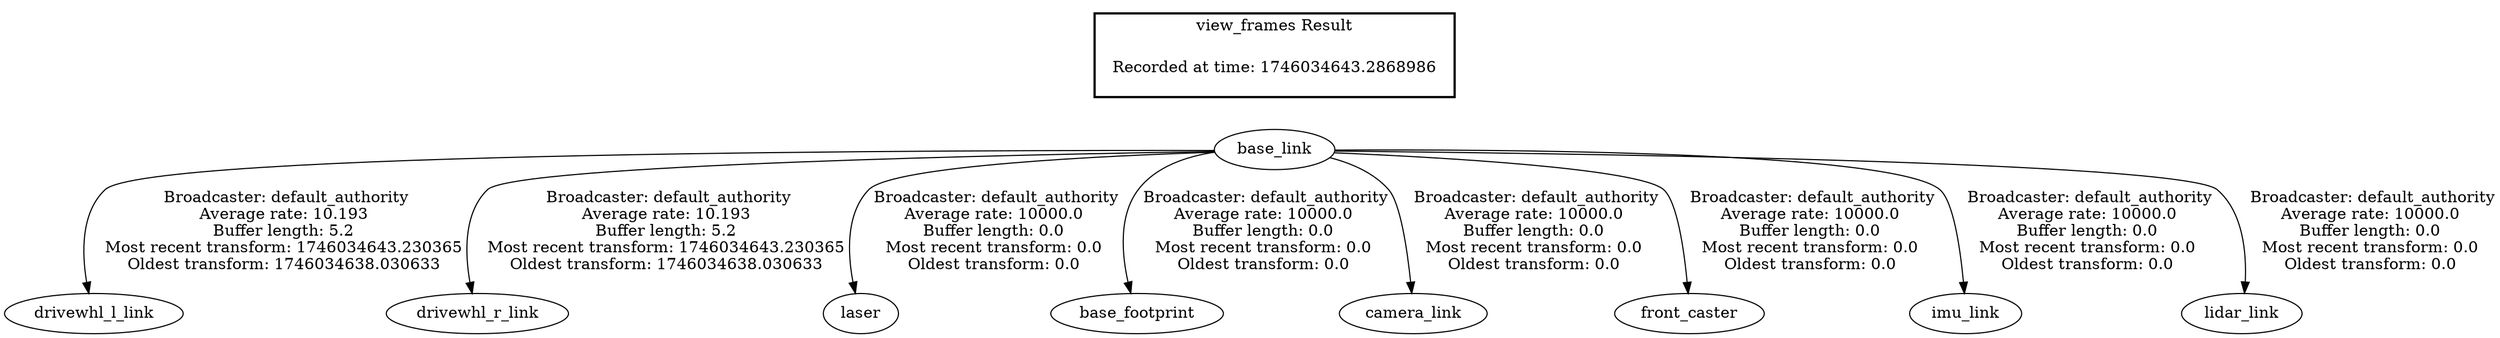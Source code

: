 digraph G {
"base_link" -> "drivewhl_l_link"[label=" Broadcaster: default_authority\nAverage rate: 10.193\nBuffer length: 5.2\nMost recent transform: 1746034643.230365\nOldest transform: 1746034638.030633\n"];
"base_link" -> "drivewhl_r_link"[label=" Broadcaster: default_authority\nAverage rate: 10.193\nBuffer length: 5.2\nMost recent transform: 1746034643.230365\nOldest transform: 1746034638.030633\n"];
"base_link" -> "laser"[label=" Broadcaster: default_authority\nAverage rate: 10000.0\nBuffer length: 0.0\nMost recent transform: 0.0\nOldest transform: 0.0\n"];
"base_link" -> "base_footprint"[label=" Broadcaster: default_authority\nAverage rate: 10000.0\nBuffer length: 0.0\nMost recent transform: 0.0\nOldest transform: 0.0\n"];
"base_link" -> "camera_link"[label=" Broadcaster: default_authority\nAverage rate: 10000.0\nBuffer length: 0.0\nMost recent transform: 0.0\nOldest transform: 0.0\n"];
"base_link" -> "front_caster"[label=" Broadcaster: default_authority\nAverage rate: 10000.0\nBuffer length: 0.0\nMost recent transform: 0.0\nOldest transform: 0.0\n"];
"base_link" -> "imu_link"[label=" Broadcaster: default_authority\nAverage rate: 10000.0\nBuffer length: 0.0\nMost recent transform: 0.0\nOldest transform: 0.0\n"];
"base_link" -> "lidar_link"[label=" Broadcaster: default_authority\nAverage rate: 10000.0\nBuffer length: 0.0\nMost recent transform: 0.0\nOldest transform: 0.0\n"];
edge [style=invis];
 subgraph cluster_legend { style=bold; color=black; label ="view_frames Result";
"Recorded at time: 1746034643.2868986"[ shape=plaintext ] ;
}->"base_link";
}